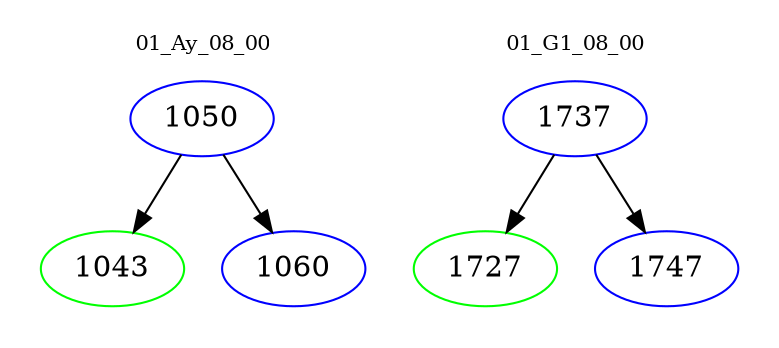 digraph{
subgraph cluster_0 {
color = white
label = "01_Ay_08_00";
fontsize=10;
T0_1050 [label="1050", color="blue"]
T0_1050 -> T0_1043 [color="black"]
T0_1043 [label="1043", color="green"]
T0_1050 -> T0_1060 [color="black"]
T0_1060 [label="1060", color="blue"]
}
subgraph cluster_1 {
color = white
label = "01_G1_08_00";
fontsize=10;
T1_1737 [label="1737", color="blue"]
T1_1737 -> T1_1727 [color="black"]
T1_1727 [label="1727", color="green"]
T1_1737 -> T1_1747 [color="black"]
T1_1747 [label="1747", color="blue"]
}
}
